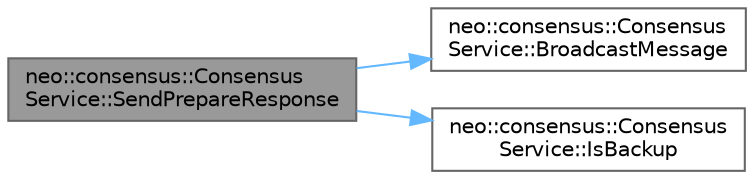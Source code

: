 digraph "neo::consensus::ConsensusService::SendPrepareResponse"
{
 // LATEX_PDF_SIZE
  bgcolor="transparent";
  edge [fontname=Helvetica,fontsize=10,labelfontname=Helvetica,labelfontsize=10];
  node [fontname=Helvetica,fontsize=10,shape=box,height=0.2,width=0.4];
  rankdir="LR";
  Node1 [id="Node000001",label="neo::consensus::Consensus\lService::SendPrepareResponse",height=0.2,width=0.4,color="gray40", fillcolor="grey60", style="filled", fontcolor="black",tooltip="Sends a prepare response."];
  Node1 -> Node2 [id="edge3_Node000001_Node000002",color="steelblue1",style="solid",tooltip=" "];
  Node2 [id="Node000002",label="neo::consensus::Consensus\lService::BroadcastMessage",height=0.2,width=0.4,color="grey40", fillcolor="white", style="filled",URL="$classneo_1_1consensus_1_1_consensus_service.html#a8ed426660e58a0c403a4eaff8f551b25",tooltip="Broadcasts a message."];
  Node1 -> Node3 [id="edge4_Node000001_Node000003",color="steelblue1",style="solid",tooltip=" "];
  Node3 [id="Node000003",label="neo::consensus::Consensus\lService::IsBackup",height=0.2,width=0.4,color="grey40", fillcolor="white", style="filled",URL="$classneo_1_1consensus_1_1_consensus_service.html#acb8307b48e7f2606bb33c5981f2937ca",tooltip="Checks if the node is backup."];
}
